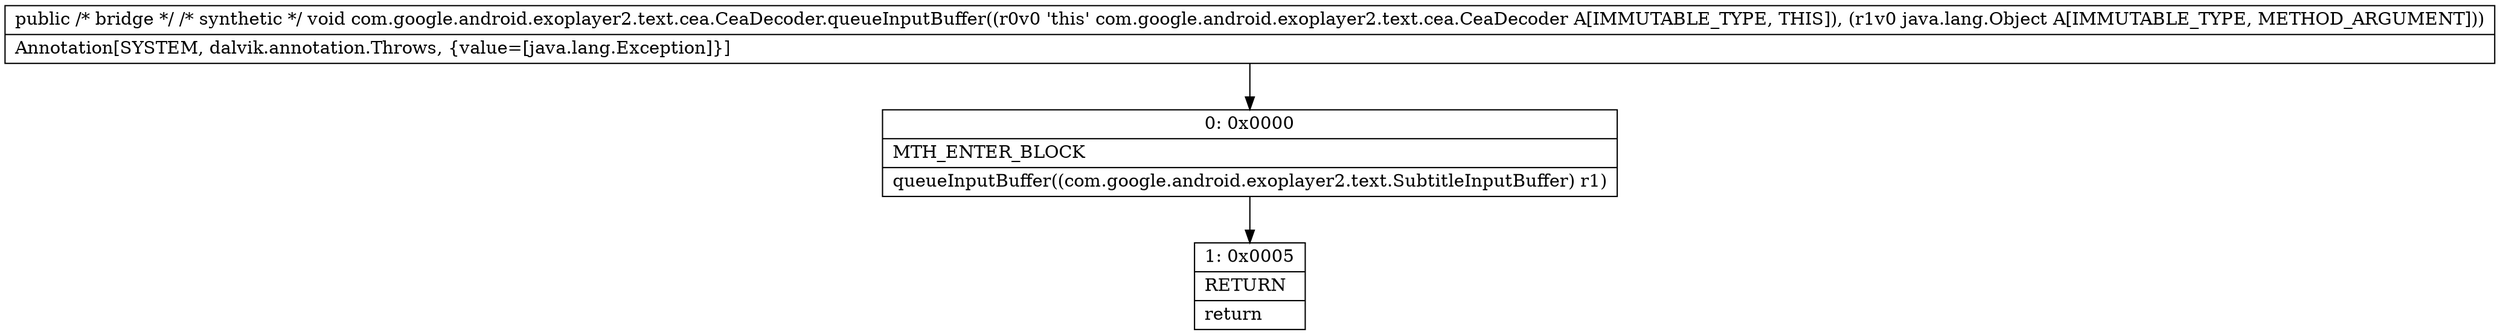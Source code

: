 digraph "CFG forcom.google.android.exoplayer2.text.cea.CeaDecoder.queueInputBuffer(Ljava\/lang\/Object;)V" {
Node_0 [shape=record,label="{0\:\ 0x0000|MTH_ENTER_BLOCK\l|queueInputBuffer((com.google.android.exoplayer2.text.SubtitleInputBuffer) r1)\l}"];
Node_1 [shape=record,label="{1\:\ 0x0005|RETURN\l|return\l}"];
MethodNode[shape=record,label="{public \/* bridge *\/ \/* synthetic *\/ void com.google.android.exoplayer2.text.cea.CeaDecoder.queueInputBuffer((r0v0 'this' com.google.android.exoplayer2.text.cea.CeaDecoder A[IMMUTABLE_TYPE, THIS]), (r1v0 java.lang.Object A[IMMUTABLE_TYPE, METHOD_ARGUMENT]))  | Annotation[SYSTEM, dalvik.annotation.Throws, \{value=[java.lang.Exception]\}]\l}"];
MethodNode -> Node_0;
Node_0 -> Node_1;
}

